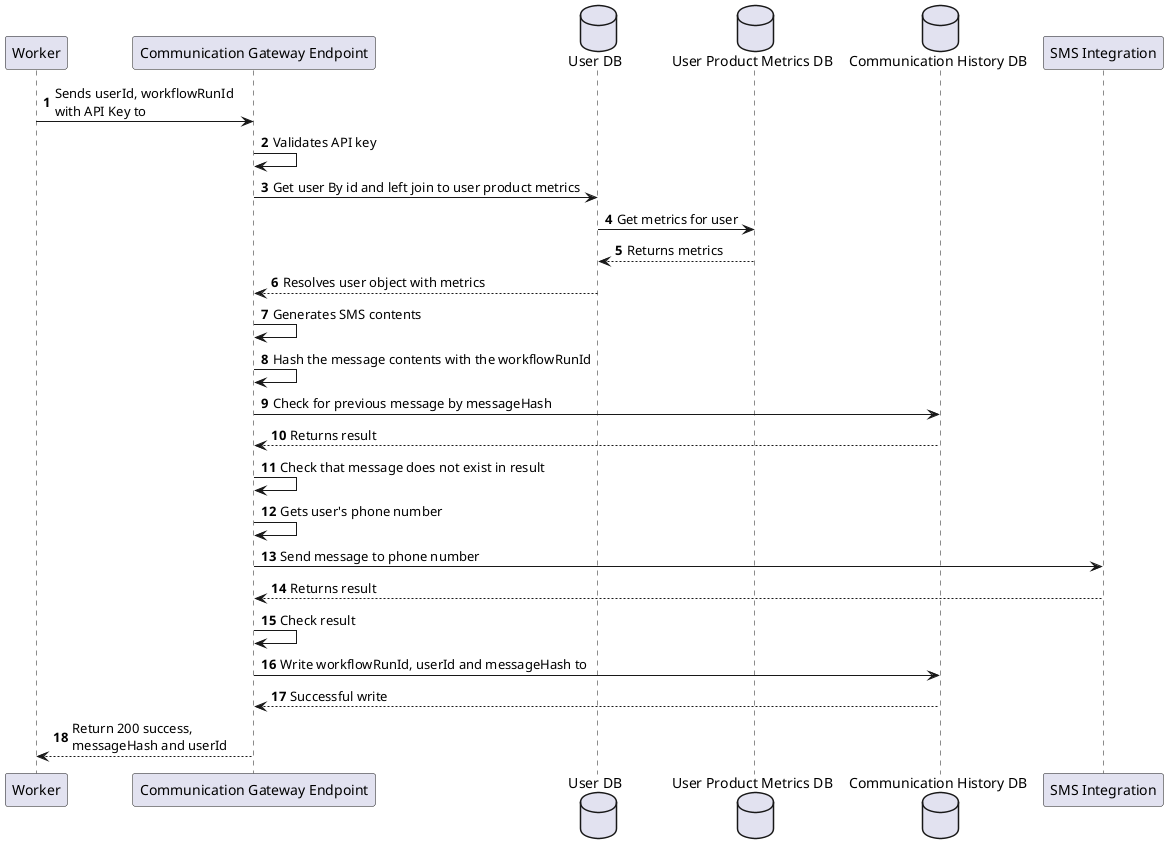 @startuml Create New Workflow

participant "Worker" as worker
participant "Communication Gateway Endpoint" as gateway
database "User DB" as userDB
database "User Product Metrics DB" as metricsDB
database "Communication History DB" as historyDB
participant "SMS Integration" as sms

autonumber

worker -> gateway: Sends userId, workflowRunId \nwith API Key to
gateway -> gateway: Validates API key
gateway -> userDB: Get user By id and left join to user product metrics
userDB -> metricsDB: Get metrics for user
metricsDB --> userDB: Returns metrics
userDB --> gateway: Resolves user object with metrics

gateway -> gateway: Generates SMS contents
gateway -> gateway: Hash the message contents with the workflowRunId

gateway -> historyDB: Check for previous message by messageHash

historyDB --> gateway: Returns result
gateway -> gateway: Check that message does not exist in result

gateway -> gateway: Gets user's phone number
gateway -> sms: Send message to phone number
sms --> gateway: Returns result
gateway -> gateway: Check result
gateway -> historyDB: Write workflowRunId, userId and messageHash to
historyDB --> gateway: Successful write
gateway --> worker: Return 200 success,\nmessageHash and userId


@enduml